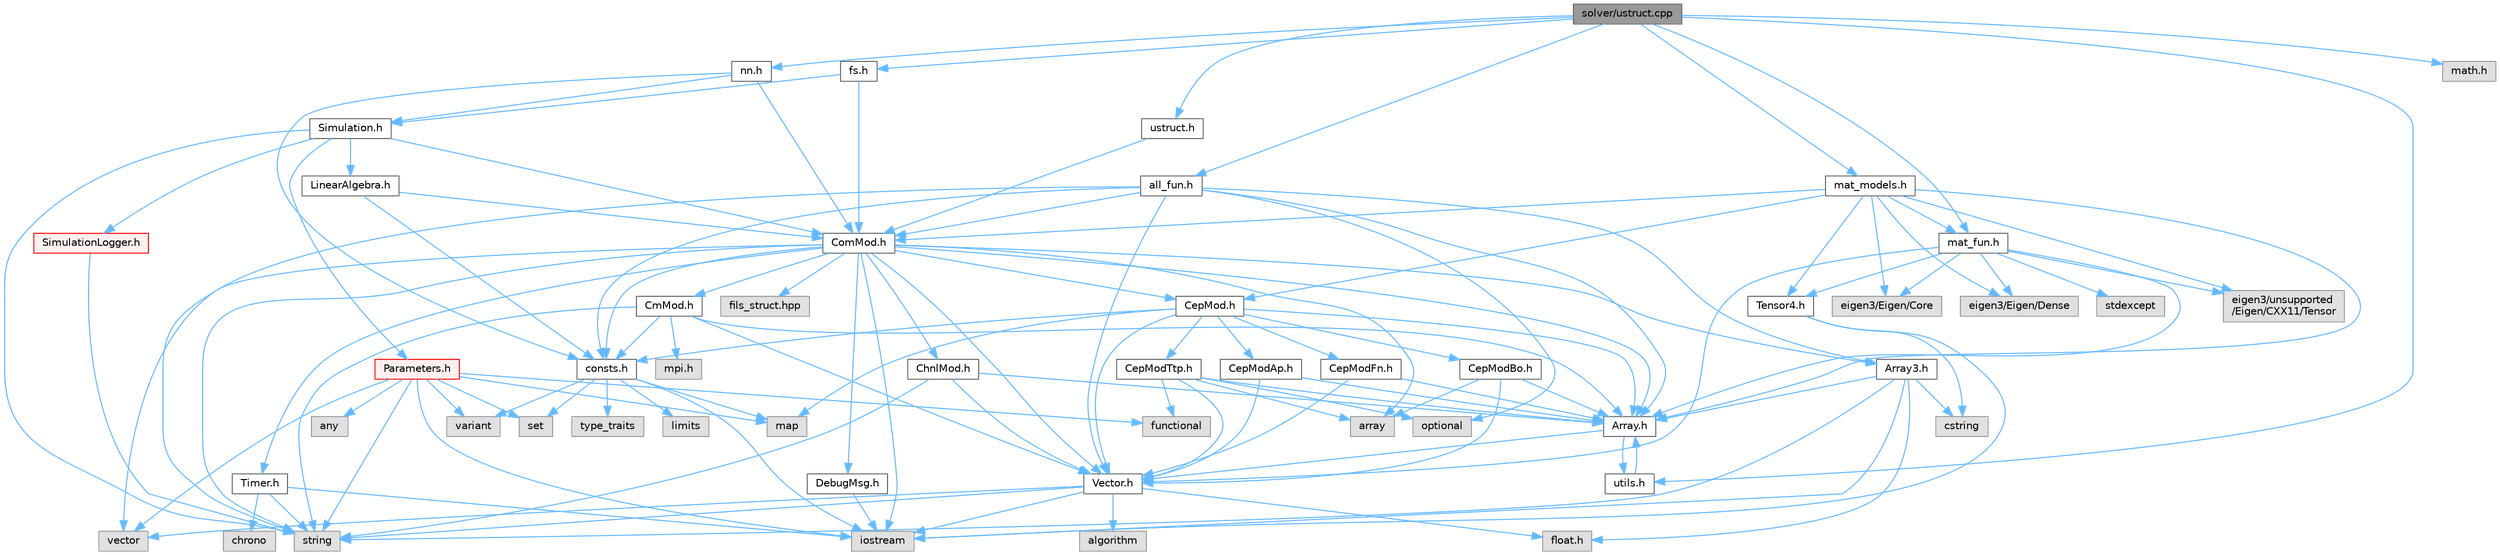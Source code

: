 digraph "solver/ustruct.cpp"
{
 // LATEX_PDF_SIZE
  bgcolor="transparent";
  edge [fontname=Helvetica,fontsize=10,labelfontname=Helvetica,labelfontsize=10];
  node [fontname=Helvetica,fontsize=10,shape=box,height=0.2,width=0.4];
  Node1 [id="Node000001",label="solver/ustruct.cpp",height=0.2,width=0.4,color="gray40", fillcolor="grey60", style="filled", fontcolor="black",tooltip="Structural mechanics implementation based on the following reference:"];
  Node1 -> Node2 [id="edge1_Node000001_Node000002",color="steelblue1",style="solid",tooltip=" "];
  Node2 [id="Node000002",label="ustruct.h",height=0.2,width=0.4,color="grey40", fillcolor="white", style="filled",URL="$ustruct_8h_source.html",tooltip=" "];
  Node2 -> Node3 [id="edge2_Node000002_Node000003",color="steelblue1",style="solid",tooltip=" "];
  Node3 [id="Node000003",label="ComMod.h",height=0.2,width=0.4,color="grey40", fillcolor="white", style="filled",URL="$_com_mod_8h_source.html",tooltip=" "];
  Node3 -> Node4 [id="edge3_Node000003_Node000004",color="steelblue1",style="solid",tooltip=" "];
  Node4 [id="Node000004",label="Array.h",height=0.2,width=0.4,color="grey40", fillcolor="white", style="filled",URL="$_array_8h_source.html",tooltip=" "];
  Node4 -> Node5 [id="edge4_Node000004_Node000005",color="steelblue1",style="solid",tooltip=" "];
  Node5 [id="Node000005",label="Vector.h",height=0.2,width=0.4,color="grey40", fillcolor="white", style="filled",URL="$_vector_8h_source.html",tooltip=" "];
  Node5 -> Node6 [id="edge5_Node000005_Node000006",color="steelblue1",style="solid",tooltip=" "];
  Node6 [id="Node000006",label="algorithm",height=0.2,width=0.4,color="grey60", fillcolor="#E0E0E0", style="filled",tooltip=" "];
  Node5 -> Node7 [id="edge6_Node000005_Node000007",color="steelblue1",style="solid",tooltip=" "];
  Node7 [id="Node000007",label="float.h",height=0.2,width=0.4,color="grey60", fillcolor="#E0E0E0", style="filled",tooltip=" "];
  Node5 -> Node8 [id="edge7_Node000005_Node000008",color="steelblue1",style="solid",tooltip=" "];
  Node8 [id="Node000008",label="iostream",height=0.2,width=0.4,color="grey60", fillcolor="#E0E0E0", style="filled",tooltip=" "];
  Node5 -> Node9 [id="edge8_Node000005_Node000009",color="steelblue1",style="solid",tooltip=" "];
  Node9 [id="Node000009",label="string",height=0.2,width=0.4,color="grey60", fillcolor="#E0E0E0", style="filled",tooltip=" "];
  Node5 -> Node10 [id="edge9_Node000005_Node000010",color="steelblue1",style="solid",tooltip=" "];
  Node10 [id="Node000010",label="vector",height=0.2,width=0.4,color="grey60", fillcolor="#E0E0E0", style="filled",tooltip=" "];
  Node4 -> Node11 [id="edge10_Node000004_Node000011",color="steelblue1",style="solid",tooltip=" "];
  Node11 [id="Node000011",label="utils.h",height=0.2,width=0.4,color="grey40", fillcolor="white", style="filled",URL="$utils_8h_source.html",tooltip=" "];
  Node11 -> Node4 [id="edge11_Node000011_Node000004",color="steelblue1",style="solid",tooltip=" "];
  Node3 -> Node12 [id="edge12_Node000003_Node000012",color="steelblue1",style="solid",tooltip=" "];
  Node12 [id="Node000012",label="Array3.h",height=0.2,width=0.4,color="grey40", fillcolor="white", style="filled",URL="$_array3_8h_source.html",tooltip=" "];
  Node12 -> Node4 [id="edge13_Node000012_Node000004",color="steelblue1",style="solid",tooltip=" "];
  Node12 -> Node7 [id="edge14_Node000012_Node000007",color="steelblue1",style="solid",tooltip=" "];
  Node12 -> Node8 [id="edge15_Node000012_Node000008",color="steelblue1",style="solid",tooltip=" "];
  Node12 -> Node9 [id="edge16_Node000012_Node000009",color="steelblue1",style="solid",tooltip=" "];
  Node12 -> Node13 [id="edge17_Node000012_Node000013",color="steelblue1",style="solid",tooltip=" "];
  Node13 [id="Node000013",label="cstring",height=0.2,width=0.4,color="grey60", fillcolor="#E0E0E0", style="filled",tooltip=" "];
  Node3 -> Node14 [id="edge18_Node000003_Node000014",color="steelblue1",style="solid",tooltip=" "];
  Node14 [id="Node000014",label="CepMod.h",height=0.2,width=0.4,color="grey40", fillcolor="white", style="filled",URL="$_cep_mod_8h_source.html",tooltip=" "];
  Node14 -> Node15 [id="edge19_Node000014_Node000015",color="steelblue1",style="solid",tooltip=" "];
  Node15 [id="Node000015",label="CepModAp.h",height=0.2,width=0.4,color="grey40", fillcolor="white", style="filled",URL="$_cep_mod_ap_8h_source.html",tooltip=" "];
  Node15 -> Node4 [id="edge20_Node000015_Node000004",color="steelblue1",style="solid",tooltip=" "];
  Node15 -> Node5 [id="edge21_Node000015_Node000005",color="steelblue1",style="solid",tooltip=" "];
  Node14 -> Node16 [id="edge22_Node000014_Node000016",color="steelblue1",style="solid",tooltip=" "];
  Node16 [id="Node000016",label="CepModBo.h",height=0.2,width=0.4,color="grey40", fillcolor="white", style="filled",URL="$_cep_mod_bo_8h_source.html",tooltip=" "];
  Node16 -> Node4 [id="edge23_Node000016_Node000004",color="steelblue1",style="solid",tooltip=" "];
  Node16 -> Node5 [id="edge24_Node000016_Node000005",color="steelblue1",style="solid",tooltip=" "];
  Node16 -> Node17 [id="edge25_Node000016_Node000017",color="steelblue1",style="solid",tooltip=" "];
  Node17 [id="Node000017",label="array",height=0.2,width=0.4,color="grey60", fillcolor="#E0E0E0", style="filled",tooltip=" "];
  Node14 -> Node18 [id="edge26_Node000014_Node000018",color="steelblue1",style="solid",tooltip=" "];
  Node18 [id="Node000018",label="CepModFn.h",height=0.2,width=0.4,color="grey40", fillcolor="white", style="filled",URL="$_cep_mod_fn_8h_source.html",tooltip=" "];
  Node18 -> Node4 [id="edge27_Node000018_Node000004",color="steelblue1",style="solid",tooltip=" "];
  Node18 -> Node5 [id="edge28_Node000018_Node000005",color="steelblue1",style="solid",tooltip=" "];
  Node14 -> Node19 [id="edge29_Node000014_Node000019",color="steelblue1",style="solid",tooltip=" "];
  Node19 [id="Node000019",label="CepModTtp.h",height=0.2,width=0.4,color="grey40", fillcolor="white", style="filled",URL="$_cep_mod_ttp_8h_source.html",tooltip=" "];
  Node19 -> Node4 [id="edge30_Node000019_Node000004",color="steelblue1",style="solid",tooltip=" "];
  Node19 -> Node5 [id="edge31_Node000019_Node000005",color="steelblue1",style="solid",tooltip=" "];
  Node19 -> Node17 [id="edge32_Node000019_Node000017",color="steelblue1",style="solid",tooltip=" "];
  Node19 -> Node20 [id="edge33_Node000019_Node000020",color="steelblue1",style="solid",tooltip=" "];
  Node20 [id="Node000020",label="optional",height=0.2,width=0.4,color="grey60", fillcolor="#E0E0E0", style="filled",tooltip=" "];
  Node19 -> Node21 [id="edge34_Node000019_Node000021",color="steelblue1",style="solid",tooltip=" "];
  Node21 [id="Node000021",label="functional",height=0.2,width=0.4,color="grey60", fillcolor="#E0E0E0", style="filled",tooltip=" "];
  Node14 -> Node22 [id="edge35_Node000014_Node000022",color="steelblue1",style="solid",tooltip=" "];
  Node22 [id="Node000022",label="consts.h",height=0.2,width=0.4,color="grey40", fillcolor="white", style="filled",URL="$consts_8h_source.html",tooltip=" "];
  Node22 -> Node8 [id="edge36_Node000022_Node000008",color="steelblue1",style="solid",tooltip=" "];
  Node22 -> Node23 [id="edge37_Node000022_Node000023",color="steelblue1",style="solid",tooltip=" "];
  Node23 [id="Node000023",label="limits",height=0.2,width=0.4,color="grey60", fillcolor="#E0E0E0", style="filled",tooltip=" "];
  Node22 -> Node24 [id="edge38_Node000022_Node000024",color="steelblue1",style="solid",tooltip=" "];
  Node24 [id="Node000024",label="map",height=0.2,width=0.4,color="grey60", fillcolor="#E0E0E0", style="filled",tooltip=" "];
  Node22 -> Node25 [id="edge39_Node000022_Node000025",color="steelblue1",style="solid",tooltip=" "];
  Node25 [id="Node000025",label="set",height=0.2,width=0.4,color="grey60", fillcolor="#E0E0E0", style="filled",tooltip=" "];
  Node22 -> Node26 [id="edge40_Node000022_Node000026",color="steelblue1",style="solid",tooltip=" "];
  Node26 [id="Node000026",label="type_traits",height=0.2,width=0.4,color="grey60", fillcolor="#E0E0E0", style="filled",tooltip=" "];
  Node22 -> Node27 [id="edge41_Node000022_Node000027",color="steelblue1",style="solid",tooltip=" "];
  Node27 [id="Node000027",label="variant",height=0.2,width=0.4,color="grey60", fillcolor="#E0E0E0", style="filled",tooltip=" "];
  Node14 -> Node4 [id="edge42_Node000014_Node000004",color="steelblue1",style="solid",tooltip=" "];
  Node14 -> Node5 [id="edge43_Node000014_Node000005",color="steelblue1",style="solid",tooltip=" "];
  Node14 -> Node24 [id="edge44_Node000014_Node000024",color="steelblue1",style="solid",tooltip=" "];
  Node3 -> Node28 [id="edge45_Node000003_Node000028",color="steelblue1",style="solid",tooltip=" "];
  Node28 [id="Node000028",label="ChnlMod.h",height=0.2,width=0.4,color="grey40", fillcolor="white", style="filled",URL="$_chnl_mod_8h_source.html",tooltip=" "];
  Node28 -> Node4 [id="edge46_Node000028_Node000004",color="steelblue1",style="solid",tooltip=" "];
  Node28 -> Node5 [id="edge47_Node000028_Node000005",color="steelblue1",style="solid",tooltip=" "];
  Node28 -> Node9 [id="edge48_Node000028_Node000009",color="steelblue1",style="solid",tooltip=" "];
  Node3 -> Node29 [id="edge49_Node000003_Node000029",color="steelblue1",style="solid",tooltip=" "];
  Node29 [id="Node000029",label="CmMod.h",height=0.2,width=0.4,color="grey40", fillcolor="white", style="filled",URL="$_cm_mod_8h_source.html",tooltip=" "];
  Node29 -> Node4 [id="edge50_Node000029_Node000004",color="steelblue1",style="solid",tooltip=" "];
  Node29 -> Node5 [id="edge51_Node000029_Node000005",color="steelblue1",style="solid",tooltip=" "];
  Node29 -> Node30 [id="edge52_Node000029_Node000030",color="steelblue1",style="solid",tooltip=" "];
  Node30 [id="Node000030",label="mpi.h",height=0.2,width=0.4,color="grey60", fillcolor="#E0E0E0", style="filled",tooltip=" "];
  Node29 -> Node22 [id="edge53_Node000029_Node000022",color="steelblue1",style="solid",tooltip=" "];
  Node29 -> Node9 [id="edge54_Node000029_Node000009",color="steelblue1",style="solid",tooltip=" "];
  Node3 -> Node31 [id="edge55_Node000003_Node000031",color="steelblue1",style="solid",tooltip=" "];
  Node31 [id="Node000031",label="Timer.h",height=0.2,width=0.4,color="grey40", fillcolor="white", style="filled",URL="$_timer_8h_source.html",tooltip=" "];
  Node31 -> Node32 [id="edge56_Node000031_Node000032",color="steelblue1",style="solid",tooltip=" "];
  Node32 [id="Node000032",label="chrono",height=0.2,width=0.4,color="grey60", fillcolor="#E0E0E0", style="filled",tooltip=" "];
  Node31 -> Node8 [id="edge57_Node000031_Node000008",color="steelblue1",style="solid",tooltip=" "];
  Node31 -> Node9 [id="edge58_Node000031_Node000009",color="steelblue1",style="solid",tooltip=" "];
  Node3 -> Node5 [id="edge59_Node000003_Node000005",color="steelblue1",style="solid",tooltip=" "];
  Node3 -> Node33 [id="edge60_Node000003_Node000033",color="steelblue1",style="solid",tooltip=" "];
  Node33 [id="Node000033",label="DebugMsg.h",height=0.2,width=0.4,color="grey40", fillcolor="white", style="filled",URL="$_debug_msg_8h_source.html",tooltip=" "];
  Node33 -> Node8 [id="edge61_Node000033_Node000008",color="steelblue1",style="solid",tooltip=" "];
  Node3 -> Node22 [id="edge62_Node000003_Node000022",color="steelblue1",style="solid",tooltip=" "];
  Node3 -> Node34 [id="edge63_Node000003_Node000034",color="steelblue1",style="solid",tooltip=" "];
  Node34 [id="Node000034",label="fils_struct.hpp",height=0.2,width=0.4,color="grey60", fillcolor="#E0E0E0", style="filled",tooltip=" "];
  Node3 -> Node17 [id="edge64_Node000003_Node000017",color="steelblue1",style="solid",tooltip=" "];
  Node3 -> Node8 [id="edge65_Node000003_Node000008",color="steelblue1",style="solid",tooltip=" "];
  Node3 -> Node9 [id="edge66_Node000003_Node000009",color="steelblue1",style="solid",tooltip=" "];
  Node3 -> Node10 [id="edge67_Node000003_Node000010",color="steelblue1",style="solid",tooltip=" "];
  Node1 -> Node35 [id="edge68_Node000001_Node000035",color="steelblue1",style="solid",tooltip=" "];
  Node35 [id="Node000035",label="all_fun.h",height=0.2,width=0.4,color="grey40", fillcolor="white", style="filled",URL="$all__fun_8h_source.html",tooltip=" "];
  Node35 -> Node12 [id="edge69_Node000035_Node000012",color="steelblue1",style="solid",tooltip=" "];
  Node35 -> Node4 [id="edge70_Node000035_Node000004",color="steelblue1",style="solid",tooltip=" "];
  Node35 -> Node5 [id="edge71_Node000035_Node000005",color="steelblue1",style="solid",tooltip=" "];
  Node35 -> Node3 [id="edge72_Node000035_Node000003",color="steelblue1",style="solid",tooltip=" "];
  Node35 -> Node22 [id="edge73_Node000035_Node000022",color="steelblue1",style="solid",tooltip=" "];
  Node35 -> Node20 [id="edge74_Node000035_Node000020",color="steelblue1",style="solid",tooltip=" "];
  Node35 -> Node9 [id="edge75_Node000035_Node000009",color="steelblue1",style="solid",tooltip=" "];
  Node1 -> Node36 [id="edge76_Node000001_Node000036",color="steelblue1",style="solid",tooltip=" "];
  Node36 [id="Node000036",label="fs.h",height=0.2,width=0.4,color="grey40", fillcolor="white", style="filled",URL="$fs_8h_source.html",tooltip=" "];
  Node36 -> Node37 [id="edge77_Node000036_Node000037",color="steelblue1",style="solid",tooltip=" "];
  Node37 [id="Node000037",label="Simulation.h",height=0.2,width=0.4,color="grey40", fillcolor="white", style="filled",URL="$_simulation_8h_source.html",tooltip=" "];
  Node37 -> Node3 [id="edge78_Node000037_Node000003",color="steelblue1",style="solid",tooltip=" "];
  Node37 -> Node38 [id="edge79_Node000037_Node000038",color="steelblue1",style="solid",tooltip=" "];
  Node38 [id="Node000038",label="Parameters.h",height=0.2,width=0.4,color="red", fillcolor="#FFF0F0", style="filled",URL="$_parameters_8h_source.html",tooltip=" "];
  Node38 -> Node39 [id="edge80_Node000038_Node000039",color="steelblue1",style="solid",tooltip=" "];
  Node39 [id="Node000039",label="any",height=0.2,width=0.4,color="grey60", fillcolor="#E0E0E0", style="filled",tooltip=" "];
  Node38 -> Node21 [id="edge81_Node000038_Node000021",color="steelblue1",style="solid",tooltip=" "];
  Node38 -> Node8 [id="edge82_Node000038_Node000008",color="steelblue1",style="solid",tooltip=" "];
  Node38 -> Node24 [id="edge83_Node000038_Node000024",color="steelblue1",style="solid",tooltip=" "];
  Node38 -> Node25 [id="edge84_Node000038_Node000025",color="steelblue1",style="solid",tooltip=" "];
  Node38 -> Node9 [id="edge85_Node000038_Node000009",color="steelblue1",style="solid",tooltip=" "];
  Node38 -> Node27 [id="edge86_Node000038_Node000027",color="steelblue1",style="solid",tooltip=" "];
  Node38 -> Node10 [id="edge87_Node000038_Node000010",color="steelblue1",style="solid",tooltip=" "];
  Node37 -> Node44 [id="edge88_Node000037_Node000044",color="steelblue1",style="solid",tooltip=" "];
  Node44 [id="Node000044",label="SimulationLogger.h",height=0.2,width=0.4,color="red", fillcolor="#FFF0F0", style="filled",URL="$_simulation_logger_8h_source.html",tooltip=" "];
  Node44 -> Node9 [id="edge89_Node000044_Node000009",color="steelblue1",style="solid",tooltip=" "];
  Node37 -> Node46 [id="edge90_Node000037_Node000046",color="steelblue1",style="solid",tooltip=" "];
  Node46 [id="Node000046",label="LinearAlgebra.h",height=0.2,width=0.4,color="grey40", fillcolor="white", style="filled",URL="$_linear_algebra_8h_source.html",tooltip=" "];
  Node46 -> Node3 [id="edge91_Node000046_Node000003",color="steelblue1",style="solid",tooltip=" "];
  Node46 -> Node22 [id="edge92_Node000046_Node000022",color="steelblue1",style="solid",tooltip=" "];
  Node37 -> Node9 [id="edge93_Node000037_Node000009",color="steelblue1",style="solid",tooltip=" "];
  Node36 -> Node3 [id="edge94_Node000036_Node000003",color="steelblue1",style="solid",tooltip=" "];
  Node1 -> Node47 [id="edge95_Node000001_Node000047",color="steelblue1",style="solid",tooltip=" "];
  Node47 [id="Node000047",label="mat_fun.h",height=0.2,width=0.4,color="grey40", fillcolor="white", style="filled",URL="$mat__fun_8h_source.html",tooltip=" "];
  Node47 -> Node48 [id="edge96_Node000047_Node000048",color="steelblue1",style="solid",tooltip=" "];
  Node48 [id="Node000048",label="eigen3/Eigen/Core",height=0.2,width=0.4,color="grey60", fillcolor="#E0E0E0", style="filled",tooltip=" "];
  Node47 -> Node49 [id="edge97_Node000047_Node000049",color="steelblue1",style="solid",tooltip=" "];
  Node49 [id="Node000049",label="eigen3/Eigen/Dense",height=0.2,width=0.4,color="grey60", fillcolor="#E0E0E0", style="filled",tooltip=" "];
  Node47 -> Node50 [id="edge98_Node000047_Node000050",color="steelblue1",style="solid",tooltip=" "];
  Node50 [id="Node000050",label="eigen3/unsupported\l/Eigen/CXX11/Tensor",height=0.2,width=0.4,color="grey60", fillcolor="#E0E0E0", style="filled",tooltip=" "];
  Node47 -> Node51 [id="edge99_Node000047_Node000051",color="steelblue1",style="solid",tooltip=" "];
  Node51 [id="Node000051",label="stdexcept",height=0.2,width=0.4,color="grey60", fillcolor="#E0E0E0", style="filled",tooltip=" "];
  Node47 -> Node4 [id="edge100_Node000047_Node000004",color="steelblue1",style="solid",tooltip=" "];
  Node47 -> Node52 [id="edge101_Node000047_Node000052",color="steelblue1",style="solid",tooltip=" "];
  Node52 [id="Node000052",label="Tensor4.h",height=0.2,width=0.4,color="grey40", fillcolor="white", style="filled",URL="$_tensor4_8h_source.html",tooltip=" "];
  Node52 -> Node13 [id="edge102_Node000052_Node000013",color="steelblue1",style="solid",tooltip=" "];
  Node52 -> Node8 [id="edge103_Node000052_Node000008",color="steelblue1",style="solid",tooltip=" "];
  Node47 -> Node5 [id="edge104_Node000047_Node000005",color="steelblue1",style="solid",tooltip=" "];
  Node1 -> Node53 [id="edge105_Node000001_Node000053",color="steelblue1",style="solid",tooltip=" "];
  Node53 [id="Node000053",label="mat_models.h",height=0.2,width=0.4,color="grey40", fillcolor="white", style="filled",URL="$mat__models_8h_source.html",tooltip=" "];
  Node53 -> Node4 [id="edge106_Node000053_Node000004",color="steelblue1",style="solid",tooltip=" "];
  Node53 -> Node14 [id="edge107_Node000053_Node000014",color="steelblue1",style="solid",tooltip=" "];
  Node53 -> Node3 [id="edge108_Node000053_Node000003",color="steelblue1",style="solid",tooltip=" "];
  Node53 -> Node52 [id="edge109_Node000053_Node000052",color="steelblue1",style="solid",tooltip=" "];
  Node53 -> Node47 [id="edge110_Node000053_Node000047",color="steelblue1",style="solid",tooltip=" "];
  Node53 -> Node48 [id="edge111_Node000053_Node000048",color="steelblue1",style="solid",tooltip=" "];
  Node53 -> Node49 [id="edge112_Node000053_Node000049",color="steelblue1",style="solid",tooltip=" "];
  Node53 -> Node50 [id="edge113_Node000053_Node000050",color="steelblue1",style="solid",tooltip=" "];
  Node1 -> Node54 [id="edge114_Node000001_Node000054",color="steelblue1",style="solid",tooltip=" "];
  Node54 [id="Node000054",label="nn.h",height=0.2,width=0.4,color="grey40", fillcolor="white", style="filled",URL="$nn_8h_source.html",tooltip=" "];
  Node54 -> Node37 [id="edge115_Node000054_Node000037",color="steelblue1",style="solid",tooltip=" "];
  Node54 -> Node3 [id="edge116_Node000054_Node000003",color="steelblue1",style="solid",tooltip=" "];
  Node54 -> Node22 [id="edge117_Node000054_Node000022",color="steelblue1",style="solid",tooltip=" "];
  Node1 -> Node11 [id="edge118_Node000001_Node000011",color="steelblue1",style="solid",tooltip=" "];
  Node1 -> Node55 [id="edge119_Node000001_Node000055",color="steelblue1",style="solid",tooltip=" "];
  Node55 [id="Node000055",label="math.h",height=0.2,width=0.4,color="grey60", fillcolor="#E0E0E0", style="filled",tooltip=" "];
}
